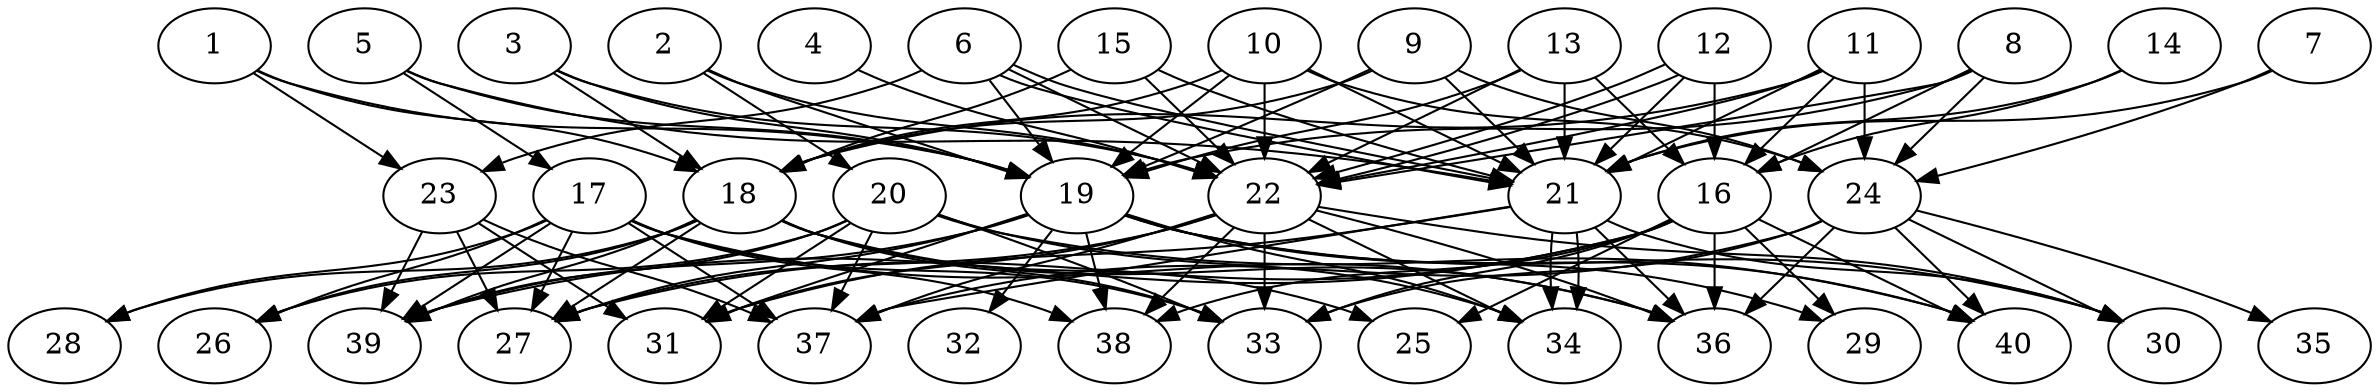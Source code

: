 // DAG automatically generated by daggen at Thu Oct  3 14:06:49 2019
// ./daggen --dot -n 40 --ccr 0.3 --fat 0.7 --regular 0.7 --density 0.7 --mindata 5242880 --maxdata 52428800 
digraph G {
  1 [size="161245867", alpha="0.10", expect_size="48373760"] 
  1 -> 18 [size ="48373760"]
  1 -> 19 [size ="48373760"]
  1 -> 23 [size ="48373760"]
  2 [size="43496107", alpha="0.13", expect_size="13048832"] 
  2 -> 19 [size ="13048832"]
  2 -> 20 [size ="13048832"]
  2 -> 22 [size ="13048832"]
  3 [size="131167573", alpha="0.05", expect_size="39350272"] 
  3 -> 18 [size ="39350272"]
  3 -> 19 [size ="39350272"]
  3 -> 22 [size ="39350272"]
  4 [size="138885120", alpha="0.08", expect_size="41665536"] 
  4 -> 22 [size ="41665536"]
  5 [size="46701227", alpha="0.16", expect_size="14010368"] 
  5 -> 17 [size ="14010368"]
  5 -> 19 [size ="14010368"]
  5 -> 21 [size ="14010368"]
  6 [size="47342933", alpha="0.03", expect_size="14202880"] 
  6 -> 19 [size ="14202880"]
  6 -> 21 [size ="14202880"]
  6 -> 21 [size ="14202880"]
  6 -> 22 [size ="14202880"]
  6 -> 23 [size ="14202880"]
  7 [size="46097067", alpha="0.14", expect_size="13829120"] 
  7 -> 21 [size ="13829120"]
  7 -> 24 [size ="13829120"]
  8 [size="151480320", alpha="0.19", expect_size="45444096"] 
  8 -> 16 [size ="45444096"]
  8 -> 19 [size ="45444096"]
  8 -> 22 [size ="45444096"]
  8 -> 24 [size ="45444096"]
  9 [size="108291413", alpha="0.17", expect_size="32487424"] 
  9 -> 18 [size ="32487424"]
  9 -> 19 [size ="32487424"]
  9 -> 21 [size ="32487424"]
  9 -> 24 [size ="32487424"]
  10 [size="41110187", alpha="0.18", expect_size="12333056"] 
  10 -> 18 [size ="12333056"]
  10 -> 19 [size ="12333056"]
  10 -> 21 [size ="12333056"]
  10 -> 22 [size ="12333056"]
  10 -> 24 [size ="12333056"]
  11 [size="32617813", alpha="0.17", expect_size="9785344"] 
  11 -> 16 [size ="9785344"]
  11 -> 18 [size ="9785344"]
  11 -> 21 [size ="9785344"]
  11 -> 22 [size ="9785344"]
  11 -> 24 [size ="9785344"]
  12 [size="110902613", alpha="0.09", expect_size="33270784"] 
  12 -> 16 [size ="33270784"]
  12 -> 21 [size ="33270784"]
  12 -> 22 [size ="33270784"]
  12 -> 22 [size ="33270784"]
  13 [size="59733333", alpha="0.01", expect_size="17920000"] 
  13 -> 16 [size ="17920000"]
  13 -> 19 [size ="17920000"]
  13 -> 21 [size ="17920000"]
  13 -> 22 [size ="17920000"]
  14 [size="99918507", alpha="0.15", expect_size="29975552"] 
  14 -> 16 [size ="29975552"]
  14 -> 21 [size ="29975552"]
  15 [size="162013867", alpha="0.06", expect_size="48604160"] 
  15 -> 18 [size ="48604160"]
  15 -> 21 [size ="48604160"]
  15 -> 22 [size ="48604160"]
  16 [size="129239040", alpha="0.11", expect_size="38771712"] 
  16 -> 25 [size ="38771712"]
  16 -> 27 [size ="38771712"]
  16 -> 29 [size ="38771712"]
  16 -> 33 [size ="38771712"]
  16 -> 36 [size ="38771712"]
  16 -> 38 [size ="38771712"]
  16 -> 39 [size ="38771712"]
  16 -> 40 [size ="38771712"]
  17 [size="149667840", alpha="0.02", expect_size="44900352"] 
  17 -> 26 [size ="44900352"]
  17 -> 27 [size ="44900352"]
  17 -> 28 [size ="44900352"]
  17 -> 33 [size ="44900352"]
  17 -> 36 [size ="44900352"]
  17 -> 37 [size ="44900352"]
  17 -> 38 [size ="44900352"]
  17 -> 39 [size ="44900352"]
  18 [size="105413973", alpha="0.13", expect_size="31624192"] 
  18 -> 25 [size ="31624192"]
  18 -> 26 [size ="31624192"]
  18 -> 27 [size ="31624192"]
  18 -> 28 [size ="31624192"]
  18 -> 33 [size ="31624192"]
  18 -> 36 [size ="31624192"]
  18 -> 39 [size ="31624192"]
  19 [size="100857173", alpha="0.01", expect_size="30257152"] 
  19 -> 27 [size ="30257152"]
  19 -> 29 [size ="30257152"]
  19 -> 30 [size ="30257152"]
  19 -> 31 [size ="30257152"]
  19 -> 32 [size ="30257152"]
  19 -> 34 [size ="30257152"]
  19 -> 38 [size ="30257152"]
  19 -> 39 [size ="30257152"]
  19 -> 40 [size ="30257152"]
  20 [size="74530133", alpha="0.06", expect_size="22359040"] 
  20 -> 26 [size ="22359040"]
  20 -> 31 [size ="22359040"]
  20 -> 33 [size ="22359040"]
  20 -> 34 [size ="22359040"]
  20 -> 37 [size ="22359040"]
  20 -> 39 [size ="22359040"]
  20 -> 40 [size ="22359040"]
  21 [size="56910507", alpha="0.09", expect_size="17073152"] 
  21 -> 30 [size ="17073152"]
  21 -> 31 [size ="17073152"]
  21 -> 34 [size ="17073152"]
  21 -> 34 [size ="17073152"]
  21 -> 36 [size ="17073152"]
  21 -> 37 [size ="17073152"]
  22 [size="31112533", alpha="0.16", expect_size="9333760"] 
  22 -> 27 [size ="9333760"]
  22 -> 30 [size ="9333760"]
  22 -> 31 [size ="9333760"]
  22 -> 33 [size ="9333760"]
  22 -> 34 [size ="9333760"]
  22 -> 36 [size ="9333760"]
  22 -> 37 [size ="9333760"]
  22 -> 38 [size ="9333760"]
  23 [size="98088960", alpha="0.16", expect_size="29426688"] 
  23 -> 27 [size ="29426688"]
  23 -> 31 [size ="29426688"]
  23 -> 37 [size ="29426688"]
  23 -> 39 [size ="29426688"]
  24 [size="105683627", alpha="0.13", expect_size="31705088"] 
  24 -> 30 [size ="31705088"]
  24 -> 33 [size ="31705088"]
  24 -> 35 [size ="31705088"]
  24 -> 36 [size ="31705088"]
  24 -> 37 [size ="31705088"]
  24 -> 40 [size ="31705088"]
  25 [size="69833387", alpha="0.13", expect_size="20950016"] 
  26 [size="116947627", alpha="0.17", expect_size="35084288"] 
  27 [size="48346453", alpha="0.04", expect_size="14503936"] 
  28 [size="61678933", alpha="0.09", expect_size="18503680"] 
  29 [size="165140480", alpha="0.05", expect_size="49542144"] 
  30 [size="173974187", alpha="0.04", expect_size="52192256"] 
  31 [size="63689387", alpha="0.05", expect_size="19106816"] 
  32 [size="135338667", alpha="0.18", expect_size="40601600"] 
  33 [size="100375893", alpha="0.16", expect_size="30112768"] 
  34 [size="72488960", alpha="0.05", expect_size="21746688"] 
  35 [size="173090133", alpha="0.12", expect_size="51927040"] 
  36 [size="116834987", alpha="0.13", expect_size="35050496"] 
  37 [size="90880000", alpha="0.11", expect_size="27264000"] 
  38 [size="123842560", alpha="0.01", expect_size="37152768"] 
  39 [size="35160747", alpha="0.01", expect_size="10548224"] 
  40 [size="72932693", alpha="0.08", expect_size="21879808"] 
}
